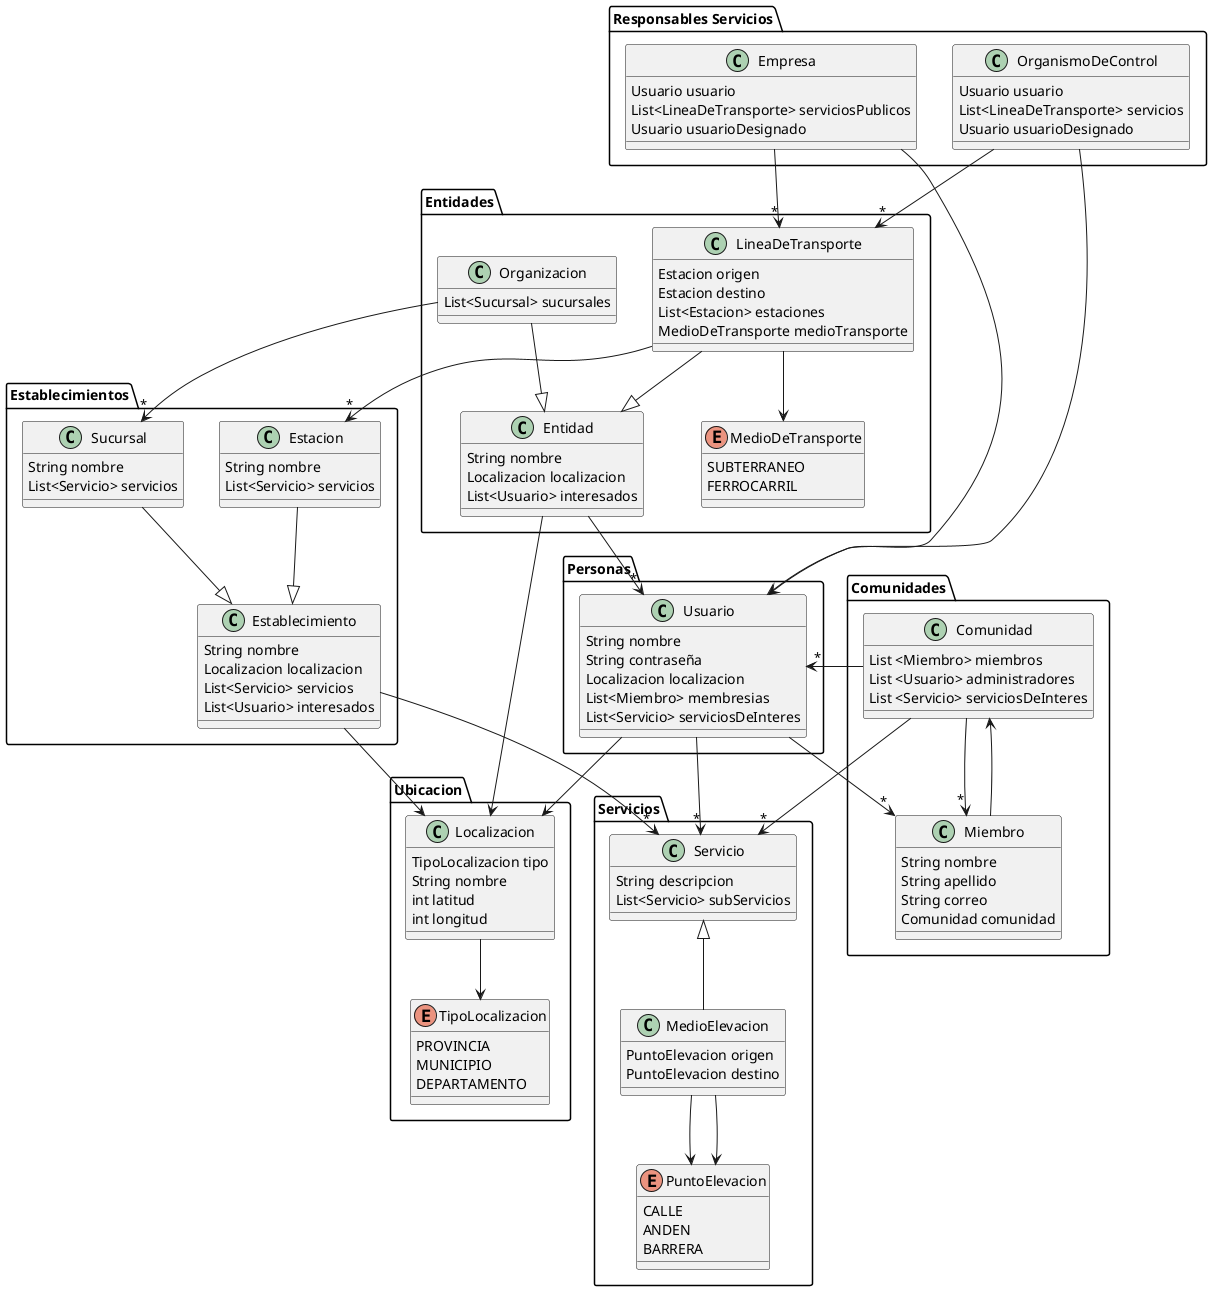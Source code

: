 @startuml
'https://plantuml.com/class-diagram

package "Ubicacion"{
class Localizacion{
    TipoLocalizacion tipo
    String nombre
    int latitud
    int longitud
}
enum TipoLocalizacion{
    PROVINCIA
    MUNICIPIO
    DEPARTAMENTO
}
}
package "Responsables Servicios"{

    class Empresa{
        Usuario usuario
        List<LineaDeTransporte> serviciosPublicos
        Usuario usuarioDesignado

    }

    class OrganismoDeControl{
        Usuario usuario
        List<LineaDeTransporte> servicios
        Usuario usuarioDesignado
    }

}
package "Entidades"{

class Entidad{
    String nombre
    Localizacion localizacion
    List<Usuario> interesados
}

class LineaDeTransporte{
    Estacion origen
    Estacion destino
    List<Estacion> estaciones
    MedioDeTransporte medioTransporte
}
Enum MedioDeTransporte{
    SUBTERRANEO
    FERROCARRIL
}

class Organizacion{
    List<Sucursal> sucursales
}
}

package "Establecimientos"{

class Establecimiento{
    String nombre
    Localizacion localizacion
    List<Servicio> servicios
    List<Usuario> interesados

}

class Estacion{
    String nombre
    List<Servicio> servicios
}
class Sucursal{
    String nombre
    List<Servicio> servicios
}

}

package "Servicios"{
class Servicio{
    String descripcion
    List<Servicio> subServicios
}

class MedioElevacion{
    PuntoElevacion origen
    PuntoElevacion destino
}

Enum PuntoElevacion {
    CALLE
    ANDEN
    BARRERA
}
}

package "Comunidades"{
class Comunidad{
    List <Miembro> miembros
    List <Usuario> administradores
    List <Servicio> serviciosDeInteres
}
class Miembro{
    String nombre
    String apellido
    String correo
    Comunidad comunidad
}


}
package "Personas"{
class Usuario{
     String nombre
     String contraseña
     Localizacion localizacion
     List<Miembro> membresias
     List<Servicio> serviciosDeInteres

}
}



LineaDeTransporte -->"*" Estacion
LineaDeTransporte --> MedioDeTransporte
LineaDeTransporte --|> Entidad

Servicio <|-- MedioElevacion

MedioElevacion --> PuntoElevacion
MedioElevacion --> PuntoElevacion


Estacion --|> Establecimiento

Comunidad -->"*" Miembro
Comunidad -->"*" Usuario
Comunidad -->"*" Servicio

Miembro --> Comunidad

Empresa --> Usuario
Empresa -->"*" LineaDeTransporte

OrganismoDeControl --> Usuario
OrganismoDeControl -->"*" LineaDeTransporte

Usuario --> Localizacion
Usuario -->"*" Miembro
Usuario -->"*" Servicio

Localizacion --> TipoLocalizacion

Organizacion -->"*" Sucursal
Organizacion --|> Entidad


Sucursal --|> Establecimiento

Entidad -->"*" Usuario
Entidad --> Localizacion

Establecimiento -->"*" Servicio
Establecimiento --> Localizacion

@endum